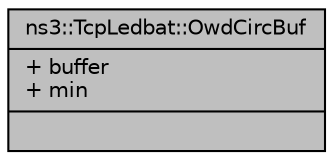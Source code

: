 digraph "ns3::TcpLedbat::OwdCircBuf"
{
  edge [fontname="Helvetica",fontsize="10",labelfontname="Helvetica",labelfontsize="10"];
  node [fontname="Helvetica",fontsize="10",shape=record];
  Node1 [label="{ns3::TcpLedbat::OwdCircBuf\n|+ buffer\l+ min\l|}",height=0.2,width=0.4,color="black", fillcolor="grey75", style="filled", fontcolor="black"];
}
